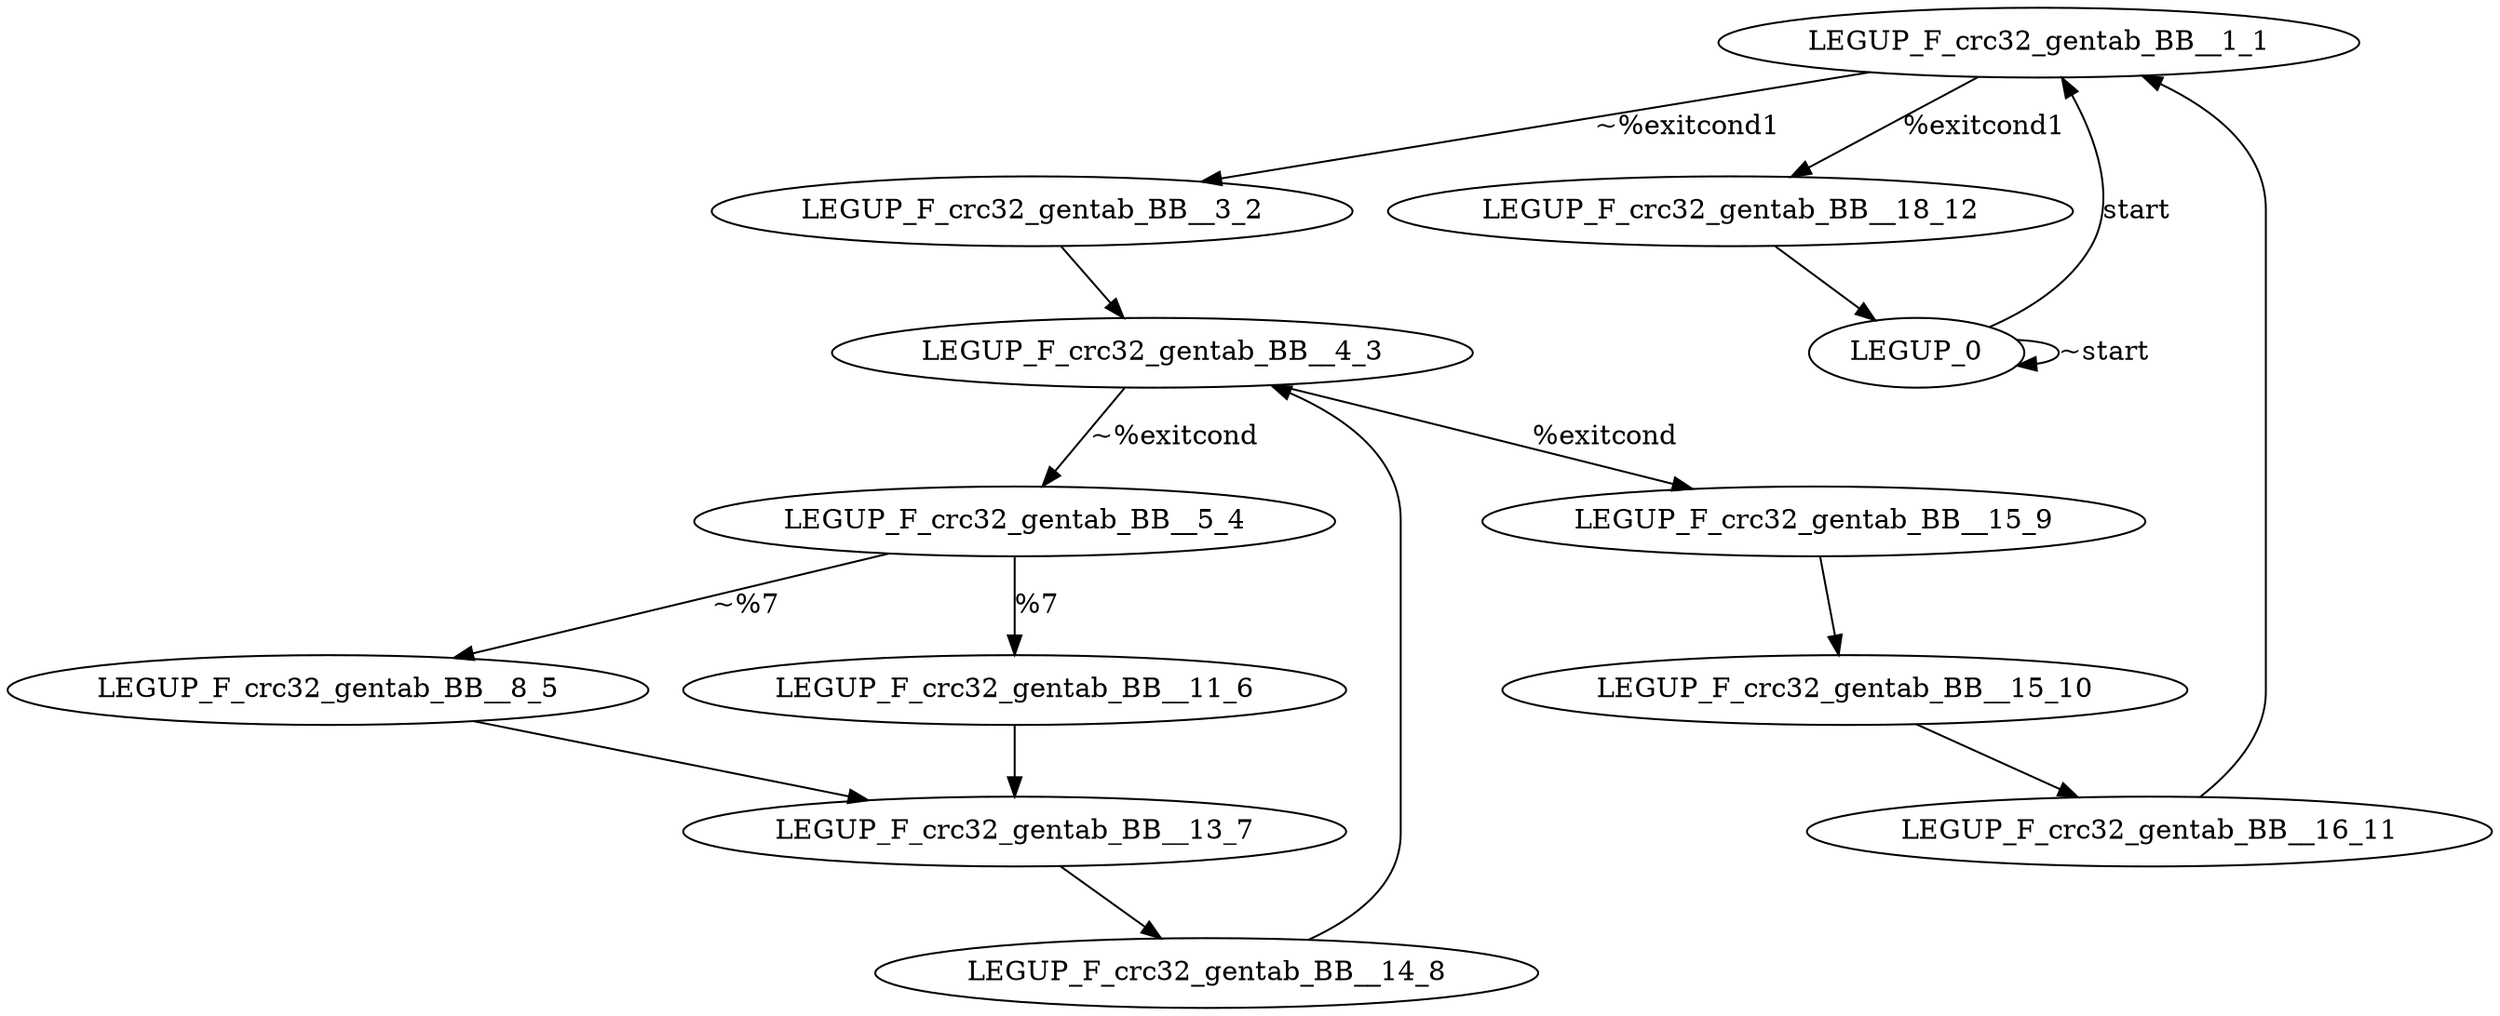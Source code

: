 digraph {
Node0x2b34ad0[label="LEGUP_F_crc32_gentab_BB__1_1"];
Node0x2b34930[label="LEGUP_0"];
Node0x2b34930 -> Node0x2b34ad0[label="start"];
Node0x2b34930 -> Node0x2b34930[label="~start"];
Node0x2b2c5b0[label="LEGUP_F_crc32_gentab_BB__18_12"];
Node0x2b34ad0 -> Node0x2b2c5b0[label="%exitcond1"];
Node0x2b2d2f0[label="LEGUP_F_crc32_gentab_BB__3_2"];
Node0x2b34ad0 -> Node0x2b2d2f0[label="~%exitcond1"];
Node0x2b2d470[label="LEGUP_F_crc32_gentab_BB__4_3"];
Node0x2b2d2f0 -> Node0x2b2d470;
Node0x2b2c2b0[label="LEGUP_F_crc32_gentab_BB__15_9"];
Node0x2b2d470 -> Node0x2b2c2b0[label="%exitcond"];
Node0x2b2d5f0[label="LEGUP_F_crc32_gentab_BB__5_4"];
Node0x2b2d470 -> Node0x2b2d5f0[label="~%exitcond"];
Node0x2b34160[label="LEGUP_F_crc32_gentab_BB__11_6"];
Node0x2b2d5f0 -> Node0x2b34160[label="%7"];
Node0x2b33fe0[label="LEGUP_F_crc32_gentab_BB__8_5"];
Node0x2b2d5f0 -> Node0x2b33fe0[label="~%7"];
Node0x2b342e0[label="LEGUP_F_crc32_gentab_BB__13_7"];
Node0x2b33fe0 -> Node0x2b342e0;
Node0x2b34160 -> Node0x2b342e0;
Node0x2b2c130[label="LEGUP_F_crc32_gentab_BB__14_8"];
Node0x2b342e0 -> Node0x2b2c130;
Node0x2b2c130 -> Node0x2b2d470;
Node0x2b2dc90[label="LEGUP_F_crc32_gentab_BB__15_10"];
Node0x2b2c2b0 -> Node0x2b2dc90;
Node0x2b2c430[label="LEGUP_F_crc32_gentab_BB__16_11"];
Node0x2b2dc90 -> Node0x2b2c430;
Node0x2b2c430 -> Node0x2b34ad0;
Node0x2b2c5b0 -> Node0x2b34930;
}
